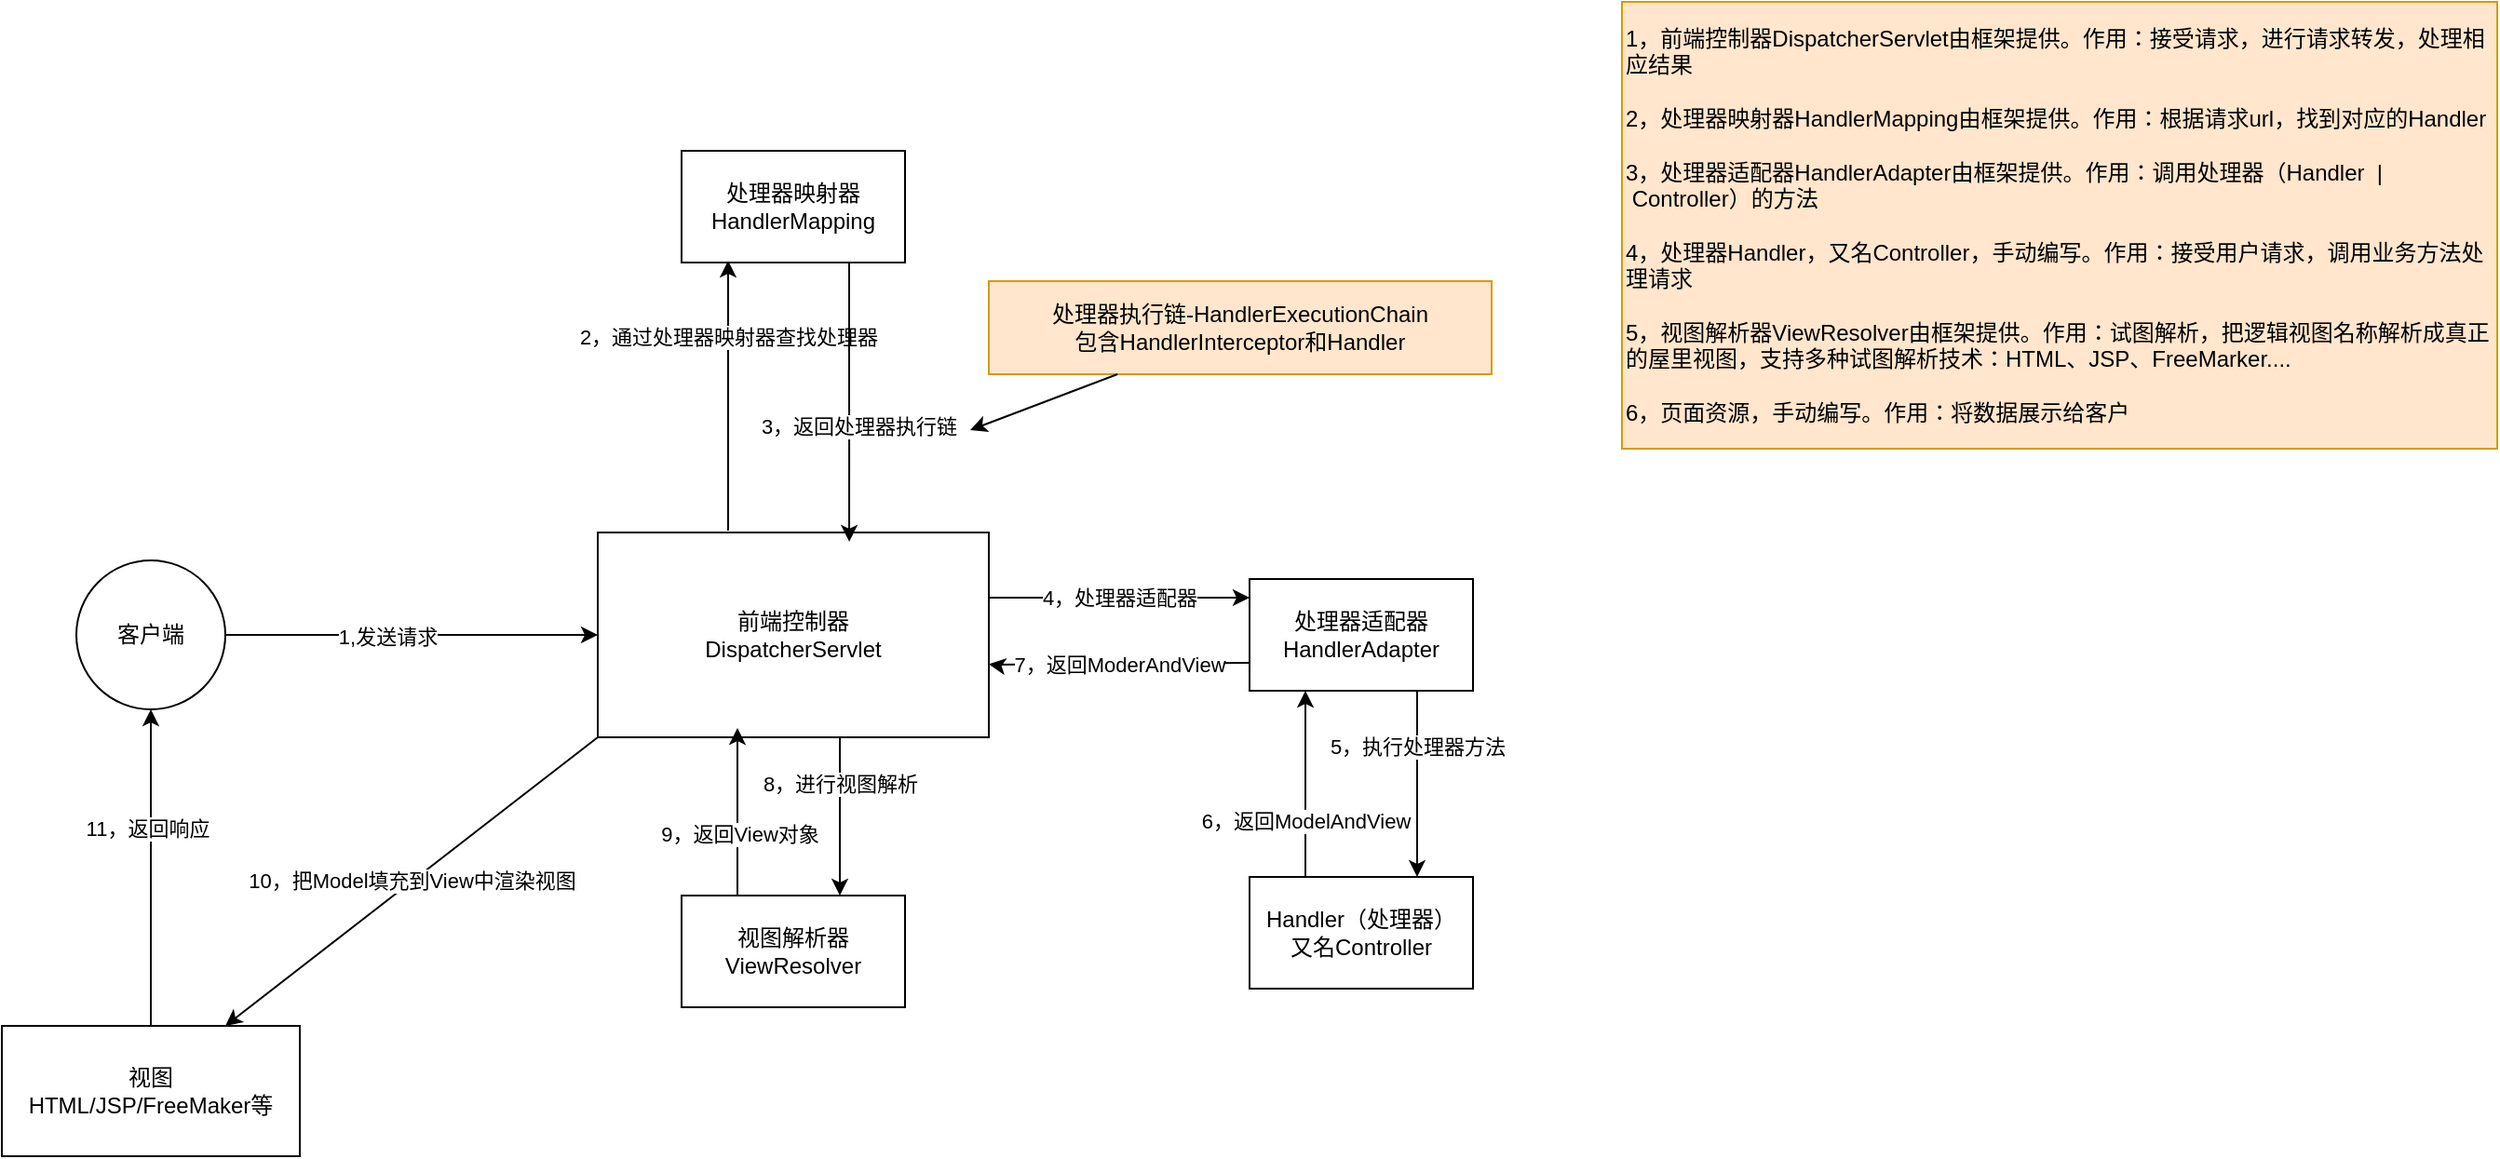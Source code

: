 <mxfile version="15.7.0" type="github">
  <diagram id="7LRNWTfj9UgesFScxTXY" name="第 1 页">
    <mxGraphModel dx="1422" dy="1923" grid="1" gridSize="10" guides="1" tooltips="1" connect="1" arrows="1" fold="1" page="1" pageScale="1" pageWidth="827" pageHeight="1169" math="0" shadow="0">
      <root>
        <mxCell id="0" />
        <mxCell id="1" parent="0" />
        <mxCell id="AGUYlobTXLeBJ3e-e3ZP-3" value="" style="edgeStyle=orthogonalEdgeStyle;rounded=0;orthogonalLoop=1;jettySize=auto;html=1;" edge="1" parent="1" source="AGUYlobTXLeBJ3e-e3ZP-1" target="AGUYlobTXLeBJ3e-e3ZP-2">
          <mxGeometry relative="1" as="geometry" />
        </mxCell>
        <mxCell id="AGUYlobTXLeBJ3e-e3ZP-4" value="1,发送请求" style="edgeLabel;html=1;align=center;verticalAlign=middle;resizable=0;points=[];" vertex="1" connectable="0" parent="AGUYlobTXLeBJ3e-e3ZP-3">
          <mxGeometry x="-0.13" y="-1" relative="1" as="geometry">
            <mxPoint as="offset" />
          </mxGeometry>
        </mxCell>
        <mxCell id="AGUYlobTXLeBJ3e-e3ZP-1" value="客户端" style="ellipse;whiteSpace=wrap;html=1;aspect=fixed;" vertex="1" parent="1">
          <mxGeometry x="110" y="260" width="80" height="80" as="geometry" />
        </mxCell>
        <mxCell id="AGUYlobTXLeBJ3e-e3ZP-8" value="2，通过处理器映射器查找处理器" style="edgeStyle=orthogonalEdgeStyle;rounded=0;orthogonalLoop=1;jettySize=auto;html=1;" edge="1" parent="1">
          <mxGeometry x="0.434" relative="1" as="geometry">
            <mxPoint x="460" y="244" as="sourcePoint" />
            <mxPoint x="460" y="99" as="targetPoint" />
            <Array as="points">
              <mxPoint x="460" y="199" />
              <mxPoint x="460" y="199" />
            </Array>
            <mxPoint as="offset" />
          </mxGeometry>
        </mxCell>
        <mxCell id="AGUYlobTXLeBJ3e-e3ZP-14" value="" style="edgeStyle=orthogonalEdgeStyle;rounded=0;orthogonalLoop=1;jettySize=auto;html=1;" edge="1" parent="1" source="AGUYlobTXLeBJ3e-e3ZP-2" target="AGUYlobTXLeBJ3e-e3ZP-13">
          <mxGeometry relative="1" as="geometry">
            <Array as="points">
              <mxPoint x="650" y="280" />
              <mxPoint x="650" y="280" />
            </Array>
          </mxGeometry>
        </mxCell>
        <mxCell id="AGUYlobTXLeBJ3e-e3ZP-16" value="4，处理器适配器" style="edgeLabel;html=1;align=center;verticalAlign=middle;resizable=0;points=[];" vertex="1" connectable="0" parent="AGUYlobTXLeBJ3e-e3ZP-14">
          <mxGeometry x="-0.286" relative="1" as="geometry">
            <mxPoint x="20" as="offset" />
          </mxGeometry>
        </mxCell>
        <mxCell id="AGUYlobTXLeBJ3e-e3ZP-21" value="8，进行视图解析" style="edgeStyle=orthogonalEdgeStyle;rounded=0;orthogonalLoop=1;jettySize=auto;html=1;" edge="1" parent="1" source="AGUYlobTXLeBJ3e-e3ZP-2" target="AGUYlobTXLeBJ3e-e3ZP-20">
          <mxGeometry x="-0.412" relative="1" as="geometry">
            <Array as="points">
              <mxPoint x="520" y="390" />
              <mxPoint x="520" y="390" />
            </Array>
            <mxPoint as="offset" />
          </mxGeometry>
        </mxCell>
        <mxCell id="AGUYlobTXLeBJ3e-e3ZP-2" value="前端控制器&lt;br&gt;DispatcherServlet" style="whiteSpace=wrap;html=1;" vertex="1" parent="1">
          <mxGeometry x="390" y="245" width="210" height="110" as="geometry" />
        </mxCell>
        <mxCell id="AGUYlobTXLeBJ3e-e3ZP-7" value="处理器映射器&lt;br&gt;HandlerMapping" style="whiteSpace=wrap;html=1;" vertex="1" parent="1">
          <mxGeometry x="435" y="40" width="120" height="60" as="geometry" />
        </mxCell>
        <mxCell id="AGUYlobTXLeBJ3e-e3ZP-9" value="" style="endArrow=classic;html=1;rounded=0;exitX=0.75;exitY=1;exitDx=0;exitDy=0;entryX=0.643;entryY=0.045;entryDx=0;entryDy=0;entryPerimeter=0;" edge="1" parent="1" source="AGUYlobTXLeBJ3e-e3ZP-7" target="AGUYlobTXLeBJ3e-e3ZP-2">
          <mxGeometry width="50" height="50" relative="1" as="geometry">
            <mxPoint x="650" y="140" as="sourcePoint" />
            <mxPoint x="700" y="90" as="targetPoint" />
          </mxGeometry>
        </mxCell>
        <mxCell id="AGUYlobTXLeBJ3e-e3ZP-10" value="3，返回处理器执行链" style="edgeLabel;html=1;align=center;verticalAlign=middle;resizable=0;points=[];" vertex="1" connectable="0" parent="AGUYlobTXLeBJ3e-e3ZP-9">
          <mxGeometry x="0.174" y="5" relative="1" as="geometry">
            <mxPoint as="offset" />
          </mxGeometry>
        </mxCell>
        <mxCell id="AGUYlobTXLeBJ3e-e3ZP-11" value="处理器执行链-HandlerExecutionChain&lt;br&gt;包含HandlerInterceptor和Handler" style="text;html=1;strokeColor=#d79b00;fillColor=#ffe6cc;align=center;verticalAlign=middle;whiteSpace=wrap;rounded=0;" vertex="1" parent="1">
          <mxGeometry x="600" y="110" width="270" height="50" as="geometry" />
        </mxCell>
        <mxCell id="AGUYlobTXLeBJ3e-e3ZP-12" value="" style="endArrow=classic;html=1;rounded=0;" edge="1" parent="1" source="AGUYlobTXLeBJ3e-e3ZP-11">
          <mxGeometry width="50" height="50" relative="1" as="geometry">
            <mxPoint x="800" y="260" as="sourcePoint" />
            <mxPoint x="590" y="190" as="targetPoint" />
          </mxGeometry>
        </mxCell>
        <mxCell id="AGUYlobTXLeBJ3e-e3ZP-18" value="5，执行处理器方法" style="edgeStyle=orthogonalEdgeStyle;rounded=0;orthogonalLoop=1;jettySize=auto;html=1;" edge="1" parent="1" source="AGUYlobTXLeBJ3e-e3ZP-13" target="AGUYlobTXLeBJ3e-e3ZP-17">
          <mxGeometry x="-0.4" relative="1" as="geometry">
            <Array as="points">
              <mxPoint x="830" y="370" />
              <mxPoint x="830" y="370" />
            </Array>
            <mxPoint as="offset" />
          </mxGeometry>
        </mxCell>
        <mxCell id="AGUYlobTXLeBJ3e-e3ZP-13" value="处理器适配器&lt;br&gt;HandlerAdapter" style="whiteSpace=wrap;html=1;" vertex="1" parent="1">
          <mxGeometry x="740" y="270" width="120" height="60" as="geometry" />
        </mxCell>
        <mxCell id="AGUYlobTXLeBJ3e-e3ZP-15" value="7，返回ModerAndView" style="endArrow=classic;html=1;rounded=0;exitX=0;exitY=0.75;exitDx=0;exitDy=0;" edge="1" parent="1" source="AGUYlobTXLeBJ3e-e3ZP-13" target="AGUYlobTXLeBJ3e-e3ZP-2">
          <mxGeometry width="50" height="50" relative="1" as="geometry">
            <mxPoint x="690" y="530" as="sourcePoint" />
            <mxPoint x="740" y="480" as="targetPoint" />
            <Array as="points">
              <mxPoint x="602" y="316" />
            </Array>
          </mxGeometry>
        </mxCell>
        <mxCell id="AGUYlobTXLeBJ3e-e3ZP-17" value="Handler（处理器）&lt;br&gt;又名Controller" style="whiteSpace=wrap;html=1;" vertex="1" parent="1">
          <mxGeometry x="740" y="430" width="120" height="60" as="geometry" />
        </mxCell>
        <mxCell id="AGUYlobTXLeBJ3e-e3ZP-19" value="6，返回ModelAndView" style="endArrow=classic;html=1;rounded=0;entryX=0.25;entryY=1;entryDx=0;entryDy=0;exitX=0.25;exitY=0;exitDx=0;exitDy=0;" edge="1" parent="1" source="AGUYlobTXLeBJ3e-e3ZP-17" target="AGUYlobTXLeBJ3e-e3ZP-13">
          <mxGeometry x="-0.4" width="50" height="50" relative="1" as="geometry">
            <mxPoint x="530" y="540" as="sourcePoint" />
            <mxPoint x="580" y="490" as="targetPoint" />
            <mxPoint as="offset" />
          </mxGeometry>
        </mxCell>
        <mxCell id="AGUYlobTXLeBJ3e-e3ZP-20" value="视图解析器&lt;br&gt;ViewResolver" style="whiteSpace=wrap;html=1;" vertex="1" parent="1">
          <mxGeometry x="435" y="440" width="120" height="60" as="geometry" />
        </mxCell>
        <mxCell id="AGUYlobTXLeBJ3e-e3ZP-22" value="" style="endArrow=classic;html=1;rounded=0;exitX=0.25;exitY=0;exitDx=0;exitDy=0;" edge="1" parent="1" source="AGUYlobTXLeBJ3e-e3ZP-20">
          <mxGeometry width="50" height="50" relative="1" as="geometry">
            <mxPoint x="468" y="430" as="sourcePoint" />
            <mxPoint x="465" y="350" as="targetPoint" />
          </mxGeometry>
        </mxCell>
        <mxCell id="AGUYlobTXLeBJ3e-e3ZP-23" value="9，返回View对象" style="edgeLabel;html=1;align=center;verticalAlign=middle;resizable=0;points=[];" vertex="1" connectable="0" parent="AGUYlobTXLeBJ3e-e3ZP-22">
          <mxGeometry x="-0.267" y="-1" relative="1" as="geometry">
            <mxPoint as="offset" />
          </mxGeometry>
        </mxCell>
        <mxCell id="AGUYlobTXLeBJ3e-e3ZP-24" value="视图&lt;br&gt;HTML/JSP/FreeMaker等" style="rounded=0;whiteSpace=wrap;html=1;" vertex="1" parent="1">
          <mxGeometry x="70" y="510" width="160" height="70" as="geometry" />
        </mxCell>
        <mxCell id="AGUYlobTXLeBJ3e-e3ZP-25" value="10，把Model填充到View中渲染视图" style="endArrow=classic;html=1;rounded=0;exitX=0;exitY=1;exitDx=0;exitDy=0;entryX=0.75;entryY=0;entryDx=0;entryDy=0;" edge="1" parent="1" source="AGUYlobTXLeBJ3e-e3ZP-2" target="AGUYlobTXLeBJ3e-e3ZP-24">
          <mxGeometry width="50" height="50" relative="1" as="geometry">
            <mxPoint x="240" y="670" as="sourcePoint" />
            <mxPoint x="290" y="620" as="targetPoint" />
          </mxGeometry>
        </mxCell>
        <mxCell id="AGUYlobTXLeBJ3e-e3ZP-26" value="" style="endArrow=classic;html=1;rounded=0;exitX=0.5;exitY=0;exitDx=0;exitDy=0;entryX=0.5;entryY=1;entryDx=0;entryDy=0;" edge="1" parent="1" source="AGUYlobTXLeBJ3e-e3ZP-24" target="AGUYlobTXLeBJ3e-e3ZP-1">
          <mxGeometry width="50" height="50" relative="1" as="geometry">
            <mxPoint x="120" y="430" as="sourcePoint" />
            <mxPoint x="170" y="380" as="targetPoint" />
          </mxGeometry>
        </mxCell>
        <mxCell id="AGUYlobTXLeBJ3e-e3ZP-27" value="11，返回响应" style="edgeLabel;html=1;align=center;verticalAlign=middle;resizable=0;points=[];" vertex="1" connectable="0" parent="AGUYlobTXLeBJ3e-e3ZP-26">
          <mxGeometry x="0.248" y="2" relative="1" as="geometry">
            <mxPoint as="offset" />
          </mxGeometry>
        </mxCell>
        <mxCell id="AGUYlobTXLeBJ3e-e3ZP-28" value="1，前端控制器DispatcherServlet由框架提供。作用：接受请求，进行请求转发，处理相应结果&lt;br&gt;&lt;br&gt;2，处理器映射器HandlerMapping由框架提供。作用：根据请求url，找到对应的Handler&lt;br&gt;&lt;br&gt;3，处理器适配器HandlerAdapter由框架提供。作用：调用处理器（Handler&amp;nbsp; |&amp;nbsp; &amp;nbsp;Controller）的方法&lt;br&gt;&lt;br&gt;4，处理器Handler，又名Controller，手动编写。作用：接受用户请求，调用业务方法处理请求&lt;br&gt;&lt;br&gt;5，视图解析器ViewResolver由框架提供。作用：试图解析，把逻辑视图名称解析成真正的屋里视图，支持多种试图解析技术：HTML、JSP、FreeMarker....&lt;br&gt;&lt;br&gt;6，页面资源，手动编写。作用：将数据展示给客户" style="rounded=0;whiteSpace=wrap;html=1;align=left;fillColor=#ffe6cc;strokeColor=#d79b00;" vertex="1" parent="1">
          <mxGeometry x="940" y="-40" width="470" height="240" as="geometry" />
        </mxCell>
      </root>
    </mxGraphModel>
  </diagram>
</mxfile>
